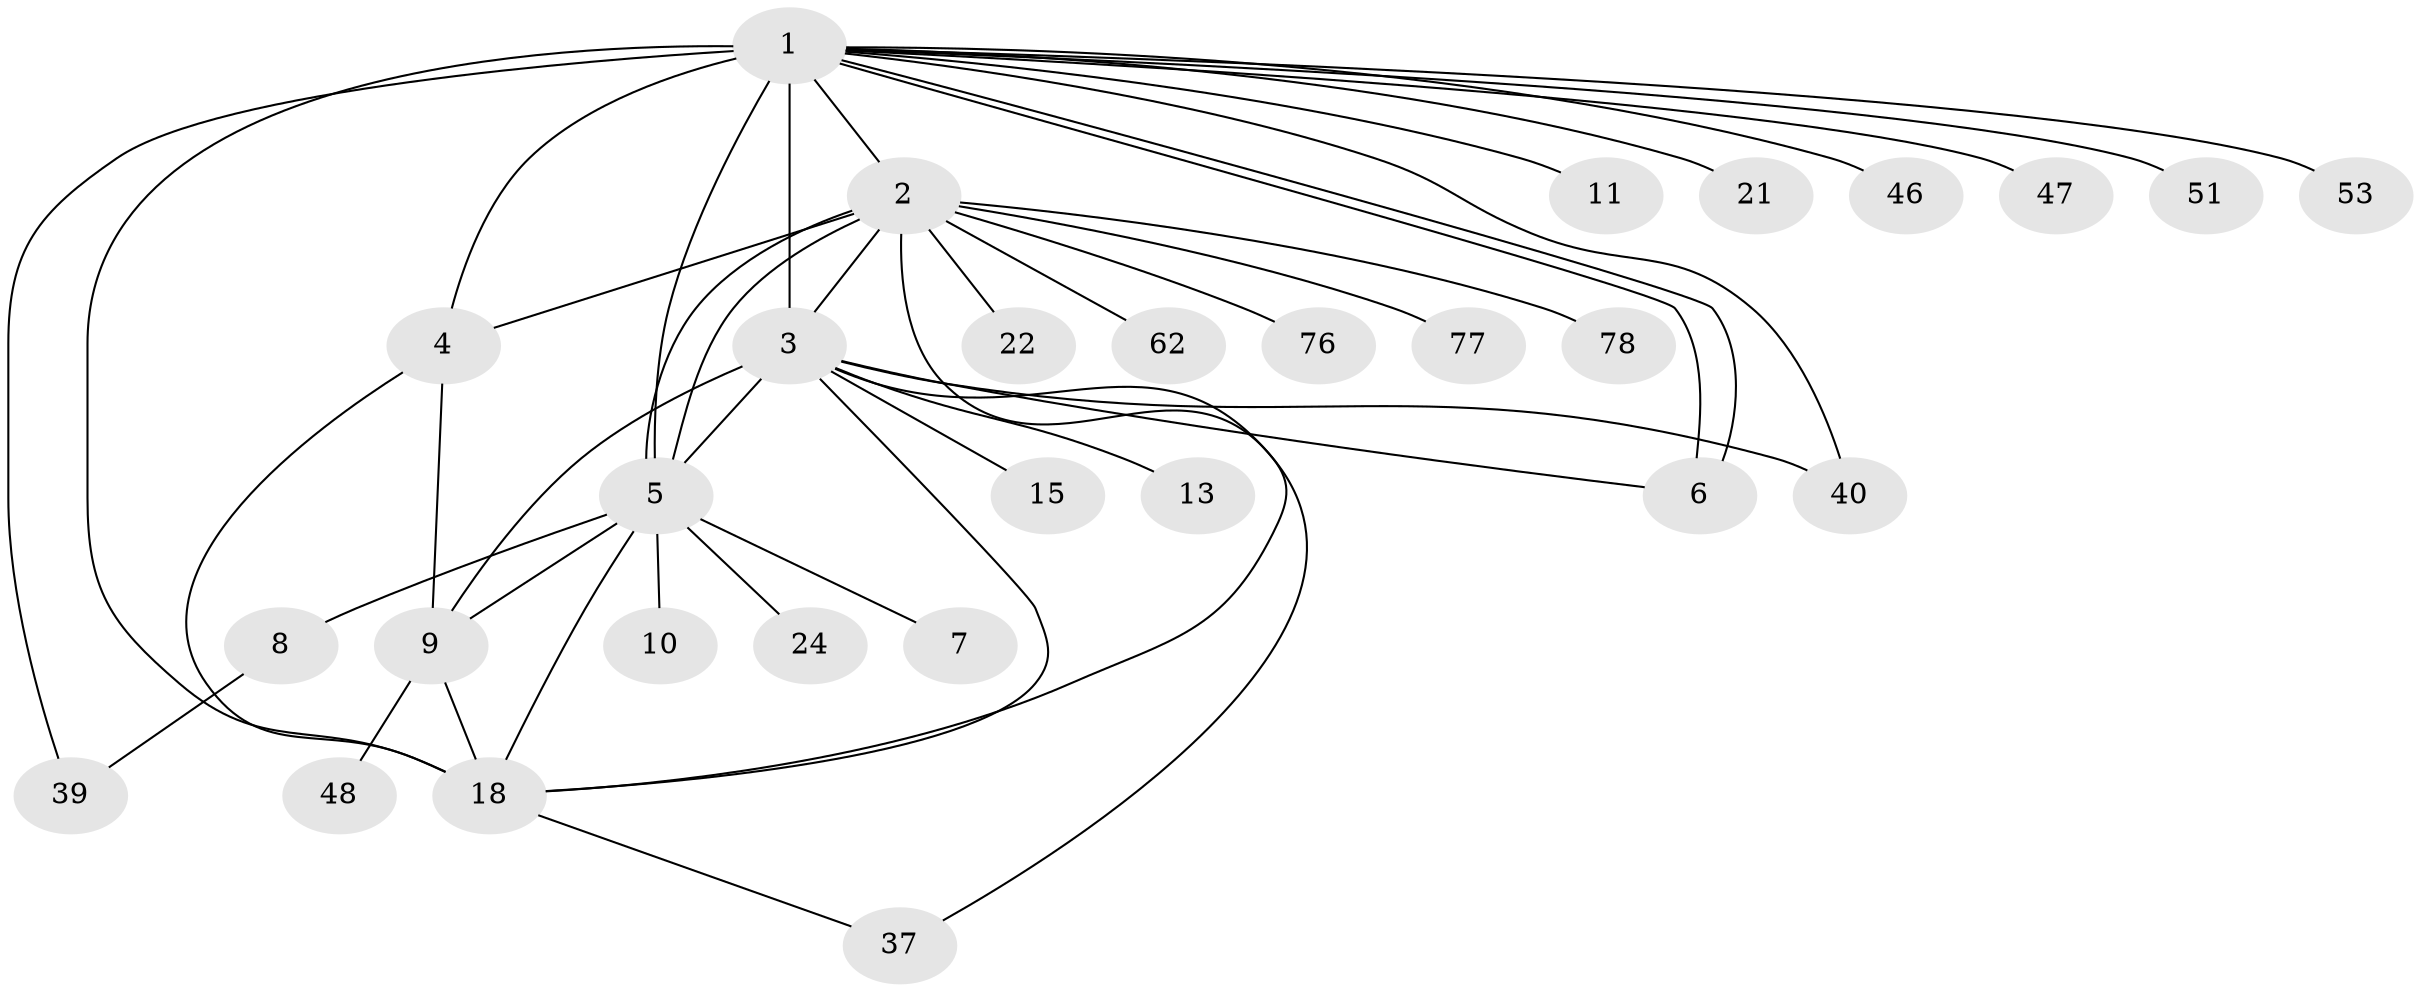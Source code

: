 // original degree distribution, {12: 0.010309278350515464, 17: 0.010309278350515464, 13: 0.010309278350515464, 6: 0.020618556701030927, 16: 0.010309278350515464, 4: 0.05154639175257732, 1: 0.5257731958762887, 8: 0.020618556701030927, 2: 0.1958762886597938, 10: 0.030927835051546393, 3: 0.10309278350515463, 9: 0.010309278350515464}
// Generated by graph-tools (version 1.1) at 2025/18/03/04/25 18:18:04]
// undirected, 29 vertices, 45 edges
graph export_dot {
graph [start="1"]
  node [color=gray90,style=filled];
  1 [super="+19+17+34+87"];
  2 [super="+36+25+23+16+45"];
  3 [super="+27+28+12+80"];
  4 [super="+56"];
  5 [super="+42+26+64+95+84"];
  6 [super="+55"];
  7;
  8 [super="+44"];
  9 [super="+14+91+88+30"];
  10;
  11 [super="+49"];
  13;
  15;
  18 [super="+38+92+41"];
  21;
  22;
  24;
  37;
  39;
  40 [super="+75+81"];
  46;
  47 [super="+94"];
  48;
  51 [super="+73"];
  53;
  62;
  76;
  77;
  78;
  1 -- 2 [weight=2];
  1 -- 3 [weight=3];
  1 -- 4 [weight=2];
  1 -- 6;
  1 -- 6;
  1 -- 11;
  1 -- 21;
  1 -- 47;
  1 -- 5;
  1 -- 46;
  1 -- 18 [weight=5];
  1 -- 51;
  1 -- 53;
  1 -- 39;
  1 -- 40;
  2 -- 3 [weight=2];
  2 -- 4 [weight=2];
  2 -- 5 [weight=2];
  2 -- 5;
  2 -- 18;
  2 -- 22;
  2 -- 62;
  2 -- 76;
  2 -- 77;
  2 -- 78;
  3 -- 13;
  3 -- 37;
  3 -- 18 [weight=3];
  3 -- 5;
  3 -- 6;
  3 -- 40;
  3 -- 9;
  3 -- 15;
  4 -- 9;
  4 -- 18;
  5 -- 7;
  5 -- 8 [weight=2];
  5 -- 9;
  5 -- 10;
  5 -- 18;
  5 -- 24;
  8 -- 39;
  9 -- 48;
  9 -- 18;
  18 -- 37;
}
